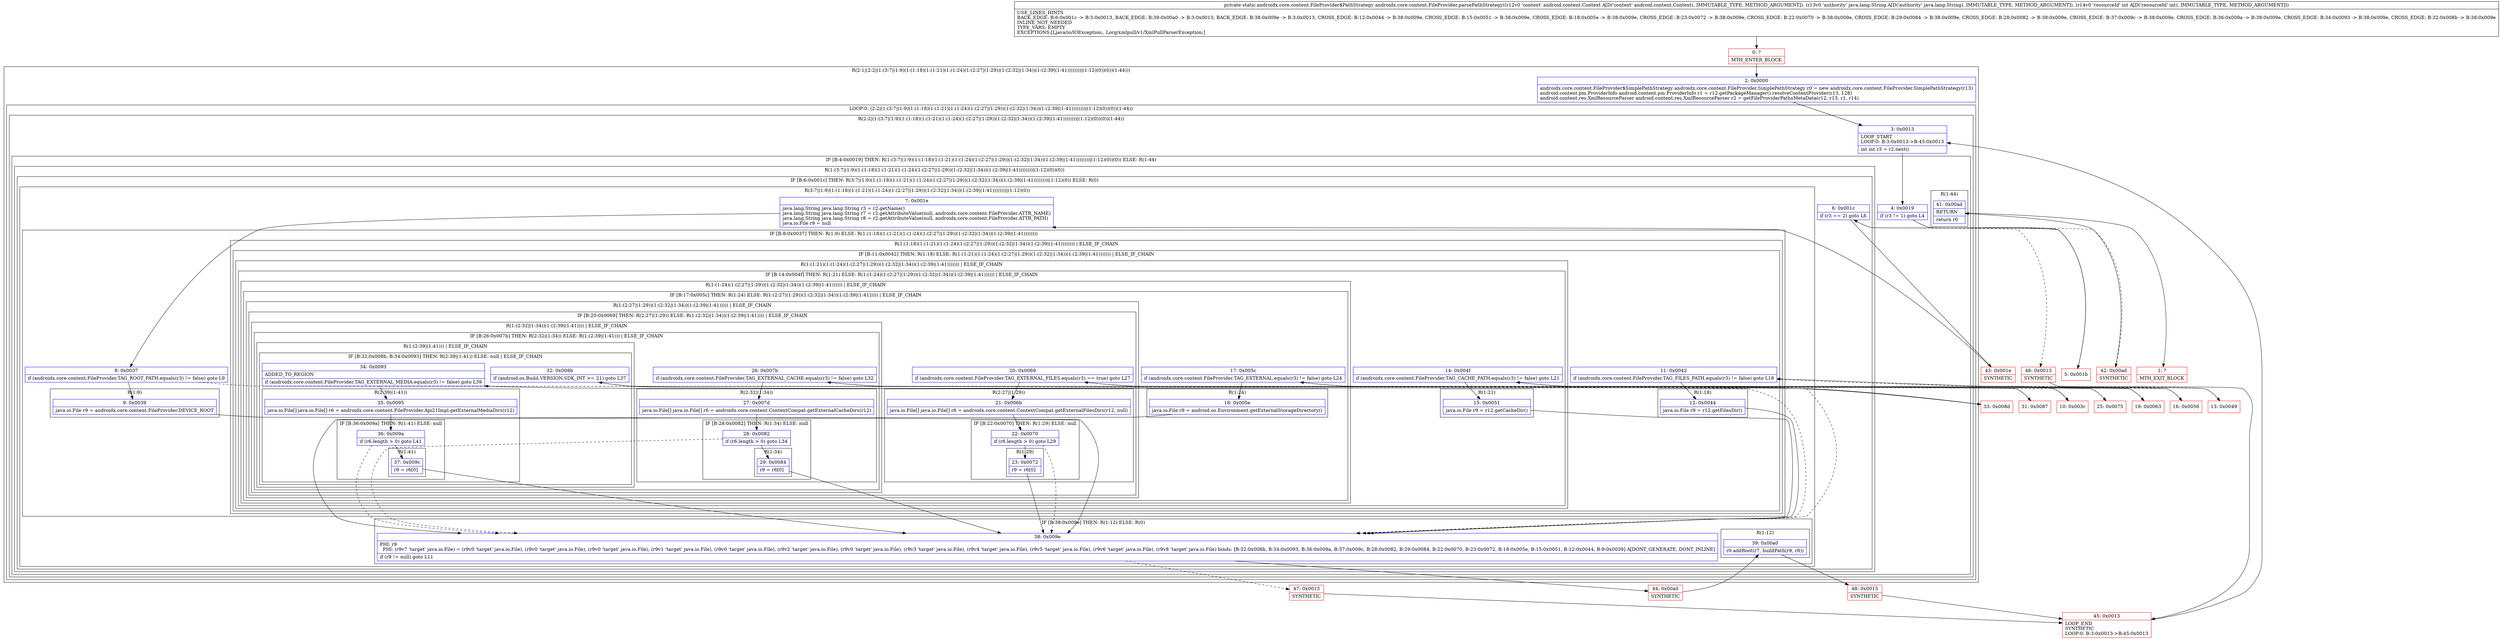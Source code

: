 digraph "CFG forandroidx.core.content.FileProvider.parsePathStrategy(Landroid\/content\/Context;Ljava\/lang\/String;I)Landroidx\/core\/content\/FileProvider$PathStrategy;" {
subgraph cluster_Region_1643780443 {
label = "R(2:1|(2:2|(1:(3:7|(1:9)(1:(1:18)(1:(1:21)(1:(1:24)(1:(2:27|(1:29))(1:(2:32|(1:34))(1:(2:39|(1:41))))))))|(1:12)(0))(0))(1:44)))";
node [shape=record,color=blue];
Node_2 [shape=record,label="{2\:\ 0x0000|androidx.core.content.FileProvider$SimplePathStrategy androidx.core.content.FileProvider.SimplePathStrategy r0 = new androidx.core.content.FileProvider.SimplePathStrategy(r13)\landroid.content.pm.ProviderInfo android.content.pm.ProviderInfo r1 = r12.getPackageManager().resolveContentProvider(r13, 128)\landroid.content.res.XmlResourceParser android.content.res.XmlResourceParser r2 = getFileProviderPathsMetaData(r12, r13, r1, r14)\l}"];
subgraph cluster_LoopRegion_565769703 {
label = "LOOP:0: (2:2|(1:(3:7|(1:9)(1:(1:18)(1:(1:21)(1:(1:24)(1:(2:27|(1:29))(1:(2:32|(1:34))(1:(2:39|(1:41))))))))|(1:12)(0))(0))(1:44))";
node [shape=record,color=blue];
subgraph cluster_Region_766371859 {
label = "R(2:2|(1:(3:7|(1:9)(1:(1:18)(1:(1:21)(1:(1:24)(1:(2:27|(1:29))(1:(2:32|(1:34))(1:(2:39|(1:41))))))))|(1:12)(0))(0))(1:44))";
node [shape=record,color=blue];
Node_3 [shape=record,label="{3\:\ 0x0013|LOOP_START\lLOOP:0: B:3:0x0013\-\>B:45:0x0013\l|int int r3 = r2.next()\l}"];
subgraph cluster_IfRegion_874294067 {
label = "IF [B:4:0x0019] THEN: R(1:(3:7|(1:9)(1:(1:18)(1:(1:21)(1:(1:24)(1:(2:27|(1:29))(1:(2:32|(1:34))(1:(2:39|(1:41))))))))|(1:12)(0))(0)) ELSE: R(1:44)";
node [shape=record,color=blue];
Node_4 [shape=record,label="{4\:\ 0x0019|if (r3 != 1) goto L4\l}"];
subgraph cluster_Region_150786085 {
label = "R(1:(3:7|(1:9)(1:(1:18)(1:(1:21)(1:(1:24)(1:(2:27|(1:29))(1:(2:32|(1:34))(1:(2:39|(1:41))))))))|(1:12)(0))(0))";
node [shape=record,color=blue];
subgraph cluster_IfRegion_634115625 {
label = "IF [B:6:0x001c] THEN: R(3:7|(1:9)(1:(1:18)(1:(1:21)(1:(1:24)(1:(2:27|(1:29))(1:(2:32|(1:34))(1:(2:39|(1:41))))))))|(1:12)(0)) ELSE: R(0)";
node [shape=record,color=blue];
Node_6 [shape=record,label="{6\:\ 0x001c|if (r3 == 2) goto L6\l}"];
subgraph cluster_Region_472652860 {
label = "R(3:7|(1:9)(1:(1:18)(1:(1:21)(1:(1:24)(1:(2:27|(1:29))(1:(2:32|(1:34))(1:(2:39|(1:41))))))))|(1:12)(0))";
node [shape=record,color=blue];
Node_7 [shape=record,label="{7\:\ 0x001e|java.lang.String java.lang.String r3 = r2.getName()\ljava.lang.String java.lang.String r7 = r2.getAttributeValue(null, androidx.core.content.FileProvider.ATTR_NAME)\ljava.lang.String java.lang.String r8 = r2.getAttributeValue(null, androidx.core.content.FileProvider.ATTR_PATH)\ljava.io.File r9 = null\l}"];
subgraph cluster_IfRegion_1734627315 {
label = "IF [B:8:0x0037] THEN: R(1:9) ELSE: R(1:(1:18)(1:(1:21)(1:(1:24)(1:(2:27|(1:29))(1:(2:32|(1:34))(1:(2:39|(1:41))))))))";
node [shape=record,color=blue];
Node_8 [shape=record,label="{8\:\ 0x0037|if (androidx.core.content.FileProvider.TAG_ROOT_PATH.equals(r3) != false) goto L9\l}"];
subgraph cluster_Region_1463857177 {
label = "R(1:9)";
node [shape=record,color=blue];
Node_9 [shape=record,label="{9\:\ 0x0039|java.io.File r9 = androidx.core.content.FileProvider.DEVICE_ROOT\l}"];
}
subgraph cluster_Region_1119519557 {
label = "R(1:(1:18)(1:(1:21)(1:(1:24)(1:(2:27|(1:29))(1:(2:32|(1:34))(1:(2:39|(1:41)))))))) | ELSE_IF_CHAIN\l";
node [shape=record,color=blue];
subgraph cluster_IfRegion_458584799 {
label = "IF [B:11:0x0042] THEN: R(1:18) ELSE: R(1:(1:21)(1:(1:24)(1:(2:27|(1:29))(1:(2:32|(1:34))(1:(2:39|(1:41))))))) | ELSE_IF_CHAIN\l";
node [shape=record,color=blue];
Node_11 [shape=record,label="{11\:\ 0x0042|if (androidx.core.content.FileProvider.TAG_FILES_PATH.equals(r3) != false) goto L18\l}"];
subgraph cluster_Region_1279134455 {
label = "R(1:18)";
node [shape=record,color=blue];
Node_12 [shape=record,label="{12\:\ 0x0044|java.io.File r9 = r12.getFilesDir()\l}"];
}
subgraph cluster_Region_847239542 {
label = "R(1:(1:21)(1:(1:24)(1:(2:27|(1:29))(1:(2:32|(1:34))(1:(2:39|(1:41))))))) | ELSE_IF_CHAIN\l";
node [shape=record,color=blue];
subgraph cluster_IfRegion_1254168501 {
label = "IF [B:14:0x004f] THEN: R(1:21) ELSE: R(1:(1:24)(1:(2:27|(1:29))(1:(2:32|(1:34))(1:(2:39|(1:41)))))) | ELSE_IF_CHAIN\l";
node [shape=record,color=blue];
Node_14 [shape=record,label="{14\:\ 0x004f|if (androidx.core.content.FileProvider.TAG_CACHE_PATH.equals(r3) != false) goto L21\l}"];
subgraph cluster_Region_233190536 {
label = "R(1:21)";
node [shape=record,color=blue];
Node_15 [shape=record,label="{15\:\ 0x0051|java.io.File r9 = r12.getCacheDir()\l}"];
}
subgraph cluster_Region_1418597651 {
label = "R(1:(1:24)(1:(2:27|(1:29))(1:(2:32|(1:34))(1:(2:39|(1:41)))))) | ELSE_IF_CHAIN\l";
node [shape=record,color=blue];
subgraph cluster_IfRegion_834730586 {
label = "IF [B:17:0x005c] THEN: R(1:24) ELSE: R(1:(2:27|(1:29))(1:(2:32|(1:34))(1:(2:39|(1:41))))) | ELSE_IF_CHAIN\l";
node [shape=record,color=blue];
Node_17 [shape=record,label="{17\:\ 0x005c|if (androidx.core.content.FileProvider.TAG_EXTERNAL.equals(r3) != false) goto L24\l}"];
subgraph cluster_Region_20449918 {
label = "R(1:24)";
node [shape=record,color=blue];
Node_18 [shape=record,label="{18\:\ 0x005e|java.io.File r9 = android.os.Environment.getExternalStorageDirectory()\l}"];
}
subgraph cluster_Region_975018591 {
label = "R(1:(2:27|(1:29))(1:(2:32|(1:34))(1:(2:39|(1:41))))) | ELSE_IF_CHAIN\l";
node [shape=record,color=blue];
subgraph cluster_IfRegion_1956524102 {
label = "IF [B:20:0x0069] THEN: R(2:27|(1:29)) ELSE: R(1:(2:32|(1:34))(1:(2:39|(1:41)))) | ELSE_IF_CHAIN\l";
node [shape=record,color=blue];
Node_20 [shape=record,label="{20\:\ 0x0069|if (androidx.core.content.FileProvider.TAG_EXTERNAL_FILES.equals(r3) == true) goto L27\l}"];
subgraph cluster_Region_163680265 {
label = "R(2:27|(1:29))";
node [shape=record,color=blue];
Node_21 [shape=record,label="{21\:\ 0x006b|java.io.File[] java.io.File[] r6 = androidx.core.content.ContextCompat.getExternalFilesDirs(r12, null)\l}"];
subgraph cluster_IfRegion_286425899 {
label = "IF [B:22:0x0070] THEN: R(1:29) ELSE: null";
node [shape=record,color=blue];
Node_22 [shape=record,label="{22\:\ 0x0070|if (r6.length \> 0) goto L29\l}"];
subgraph cluster_Region_437268159 {
label = "R(1:29)";
node [shape=record,color=blue];
Node_23 [shape=record,label="{23\:\ 0x0072|r9 = r6[0]\l}"];
}
}
}
subgraph cluster_Region_741050098 {
label = "R(1:(2:32|(1:34))(1:(2:39|(1:41)))) | ELSE_IF_CHAIN\l";
node [shape=record,color=blue];
subgraph cluster_IfRegion_1148024704 {
label = "IF [B:26:0x007b] THEN: R(2:32|(1:34)) ELSE: R(1:(2:39|(1:41))) | ELSE_IF_CHAIN\l";
node [shape=record,color=blue];
Node_26 [shape=record,label="{26\:\ 0x007b|if (androidx.core.content.FileProvider.TAG_EXTERNAL_CACHE.equals(r3) != false) goto L32\l}"];
subgraph cluster_Region_1146321898 {
label = "R(2:32|(1:34))";
node [shape=record,color=blue];
Node_27 [shape=record,label="{27\:\ 0x007d|java.io.File[] java.io.File[] r6 = androidx.core.content.ContextCompat.getExternalCacheDirs(r12)\l}"];
subgraph cluster_IfRegion_52777366 {
label = "IF [B:28:0x0082] THEN: R(1:34) ELSE: null";
node [shape=record,color=blue];
Node_28 [shape=record,label="{28\:\ 0x0082|if (r6.length \> 0) goto L34\l}"];
subgraph cluster_Region_904830709 {
label = "R(1:34)";
node [shape=record,color=blue];
Node_29 [shape=record,label="{29\:\ 0x0084|r9 = r6[0]\l}"];
}
}
}
subgraph cluster_Region_1624465000 {
label = "R(1:(2:39|(1:41))) | ELSE_IF_CHAIN\l";
node [shape=record,color=blue];
subgraph cluster_IfRegion_106150919 {
label = "IF [B:32:0x008b, B:34:0x0093] THEN: R(2:39|(1:41)) ELSE: null | ELSE_IF_CHAIN\l";
node [shape=record,color=blue];
Node_32 [shape=record,label="{32\:\ 0x008b|if (android.os.Build.VERSION.SDK_INT \>= 21) goto L37\l}"];
Node_34 [shape=record,label="{34\:\ 0x0093|ADDED_TO_REGION\l|if (androidx.core.content.FileProvider.TAG_EXTERNAL_MEDIA.equals(r3) != false) goto L39\l}"];
subgraph cluster_Region_705957716 {
label = "R(2:39|(1:41))";
node [shape=record,color=blue];
Node_35 [shape=record,label="{35\:\ 0x0095|java.io.File[] java.io.File[] r6 = androidx.core.content.FileProvider.Api21Impl.getExternalMediaDirs(r12)\l}"];
subgraph cluster_IfRegion_381800787 {
label = "IF [B:36:0x009a] THEN: R(1:41) ELSE: null";
node [shape=record,color=blue];
Node_36 [shape=record,label="{36\:\ 0x009a|if (r6.length \> 0) goto L41\l}"];
subgraph cluster_Region_813139133 {
label = "R(1:41)";
node [shape=record,color=blue];
Node_37 [shape=record,label="{37\:\ 0x009c|r9 = r6[0]\l}"];
}
}
}
}
}
}
}
}
}
}
}
}
}
}
}
}
subgraph cluster_IfRegion_384445301 {
label = "IF [B:38:0x009e] THEN: R(1:12) ELSE: R(0)";
node [shape=record,color=blue];
Node_38 [shape=record,label="{38\:\ 0x009e|PHI: r9 \l  PHI: (r9v7 'target' java.io.File) = (r9v0 'target' java.io.File), (r9v0 'target' java.io.File), (r9v0 'target' java.io.File), (r9v1 'target' java.io.File), (r9v0 'target' java.io.File), (r9v2 'target' java.io.File), (r9v0 'target' java.io.File), (r9v3 'target' java.io.File), (r9v4 'target' java.io.File), (r9v5 'target' java.io.File), (r9v6 'target' java.io.File), (r9v8 'target' java.io.File) binds: [B:32:0x008b, B:34:0x0093, B:36:0x009a, B:37:0x009c, B:28:0x0082, B:29:0x0084, B:22:0x0070, B:23:0x0072, B:18:0x005e, B:15:0x0051, B:12:0x0044, B:9:0x0039] A[DONT_GENERATE, DONT_INLINE]\l|if (r9 != null) goto L11\l}"];
subgraph cluster_Region_1157467318 {
label = "R(1:12)";
node [shape=record,color=blue];
Node_39 [shape=record,label="{39\:\ 0x00a0|r0.addRoot(r7, buildPath(r9, r8))\l}"];
}
subgraph cluster_Region_1154611692 {
label = "R(0)";
node [shape=record,color=blue];
}
}
}
subgraph cluster_Region_306732107 {
label = "R(0)";
node [shape=record,color=blue];
}
}
}
subgraph cluster_Region_1831836964 {
label = "R(1:44)";
node [shape=record,color=blue];
Node_41 [shape=record,label="{41\:\ 0x00ad|RETURN\l|return r0\l}"];
}
}
}
}
}
Node_0 [shape=record,color=red,label="{0\:\ ?|MTH_ENTER_BLOCK\l}"];
Node_5 [shape=record,color=red,label="{5\:\ 0x001b}"];
Node_43 [shape=record,color=red,label="{43\:\ 0x001e|SYNTHETIC\l}"];
Node_44 [shape=record,color=red,label="{44\:\ 0x00a0|SYNTHETIC\l}"];
Node_48 [shape=record,color=red,label="{48\:\ 0x0013|SYNTHETIC\l}"];
Node_45 [shape=record,color=red,label="{45\:\ 0x0013|LOOP_END\lSYNTHETIC\lLOOP:0: B:3:0x0013\-\>B:45:0x0013\l}"];
Node_47 [shape=record,color=red,label="{47\:\ 0x0013|SYNTHETIC\l}"];
Node_10 [shape=record,color=red,label="{10\:\ 0x003c}"];
Node_13 [shape=record,color=red,label="{13\:\ 0x0049}"];
Node_16 [shape=record,color=red,label="{16\:\ 0x0056}"];
Node_19 [shape=record,color=red,label="{19\:\ 0x0063}"];
Node_25 [shape=record,color=red,label="{25\:\ 0x0075}"];
Node_31 [shape=record,color=red,label="{31\:\ 0x0087}"];
Node_33 [shape=record,color=red,label="{33\:\ 0x008d}"];
Node_46 [shape=record,color=red,label="{46\:\ 0x0013|SYNTHETIC\l}"];
Node_42 [shape=record,color=red,label="{42\:\ 0x00ad|SYNTHETIC\l}"];
Node_1 [shape=record,color=red,label="{1\:\ ?|MTH_EXIT_BLOCK\l}"];
MethodNode[shape=record,label="{private static androidx.core.content.FileProvider$PathStrategy androidx.core.content.FileProvider.parsePathStrategy((r12v0 'context' android.content.Context A[D('context' android.content.Context), IMMUTABLE_TYPE, METHOD_ARGUMENT]), (r13v0 'authority' java.lang.String A[D('authority' java.lang.String), IMMUTABLE_TYPE, METHOD_ARGUMENT]), (r14v0 'resourceId' int A[D('resourceId' int), IMMUTABLE_TYPE, METHOD_ARGUMENT]))  | USE_LINES_HINTS\lBACK_EDGE: B:6:0x001c \-\> B:3:0x0013, BACK_EDGE: B:39:0x00a0 \-\> B:3:0x0013, BACK_EDGE: B:38:0x009e \-\> B:3:0x0013, CROSS_EDGE: B:12:0x0044 \-\> B:38:0x009e, CROSS_EDGE: B:15:0x0051 \-\> B:38:0x009e, CROSS_EDGE: B:18:0x005e \-\> B:38:0x009e, CROSS_EDGE: B:23:0x0072 \-\> B:38:0x009e, CROSS_EDGE: B:22:0x0070 \-\> B:38:0x009e, CROSS_EDGE: B:29:0x0084 \-\> B:38:0x009e, CROSS_EDGE: B:28:0x0082 \-\> B:38:0x009e, CROSS_EDGE: B:37:0x009c \-\> B:38:0x009e, CROSS_EDGE: B:36:0x009a \-\> B:38:0x009e, CROSS_EDGE: B:34:0x0093 \-\> B:38:0x009e, CROSS_EDGE: B:32:0x008b \-\> B:38:0x009e\lINLINE_NOT_NEEDED\lTYPE_VARS: EMPTY\lEXCEPTIONS:[Ljava\/io\/IOException;, Lorg\/xmlpull\/v1\/XmlPullParserException;]\l}"];
MethodNode -> Node_0;Node_2 -> Node_3;
Node_3 -> Node_4;
Node_4 -> Node_5;
Node_4 -> Node_42[style=dashed];
Node_6 -> Node_43;
Node_6 -> Node_46[style=dashed];
Node_7 -> Node_8;
Node_8 -> Node_9;
Node_8 -> Node_10[style=dashed];
Node_9 -> Node_38;
Node_11 -> Node_12;
Node_11 -> Node_13[style=dashed];
Node_12 -> Node_38;
Node_14 -> Node_15;
Node_14 -> Node_16[style=dashed];
Node_15 -> Node_38;
Node_17 -> Node_18;
Node_17 -> Node_19[style=dashed];
Node_18 -> Node_38;
Node_20 -> Node_21;
Node_20 -> Node_25[style=dashed];
Node_21 -> Node_22;
Node_22 -> Node_23;
Node_22 -> Node_38[style=dashed];
Node_23 -> Node_38;
Node_26 -> Node_27;
Node_26 -> Node_31[style=dashed];
Node_27 -> Node_28;
Node_28 -> Node_29;
Node_28 -> Node_38[style=dashed];
Node_29 -> Node_38;
Node_32 -> Node_33;
Node_32 -> Node_38[style=dashed];
Node_34 -> Node_35;
Node_34 -> Node_38[style=dashed];
Node_35 -> Node_36;
Node_36 -> Node_37;
Node_36 -> Node_38[style=dashed];
Node_37 -> Node_38;
Node_38 -> Node_44;
Node_38 -> Node_47[style=dashed];
Node_39 -> Node_48;
Node_41 -> Node_1;
Node_0 -> Node_2;
Node_5 -> Node_6;
Node_43 -> Node_7;
Node_44 -> Node_39;
Node_48 -> Node_45;
Node_45 -> Node_3;
Node_47 -> Node_45;
Node_10 -> Node_11;
Node_13 -> Node_14;
Node_16 -> Node_17;
Node_19 -> Node_20;
Node_25 -> Node_26;
Node_31 -> Node_32;
Node_33 -> Node_34;
Node_46 -> Node_45;
Node_42 -> Node_41;
}

